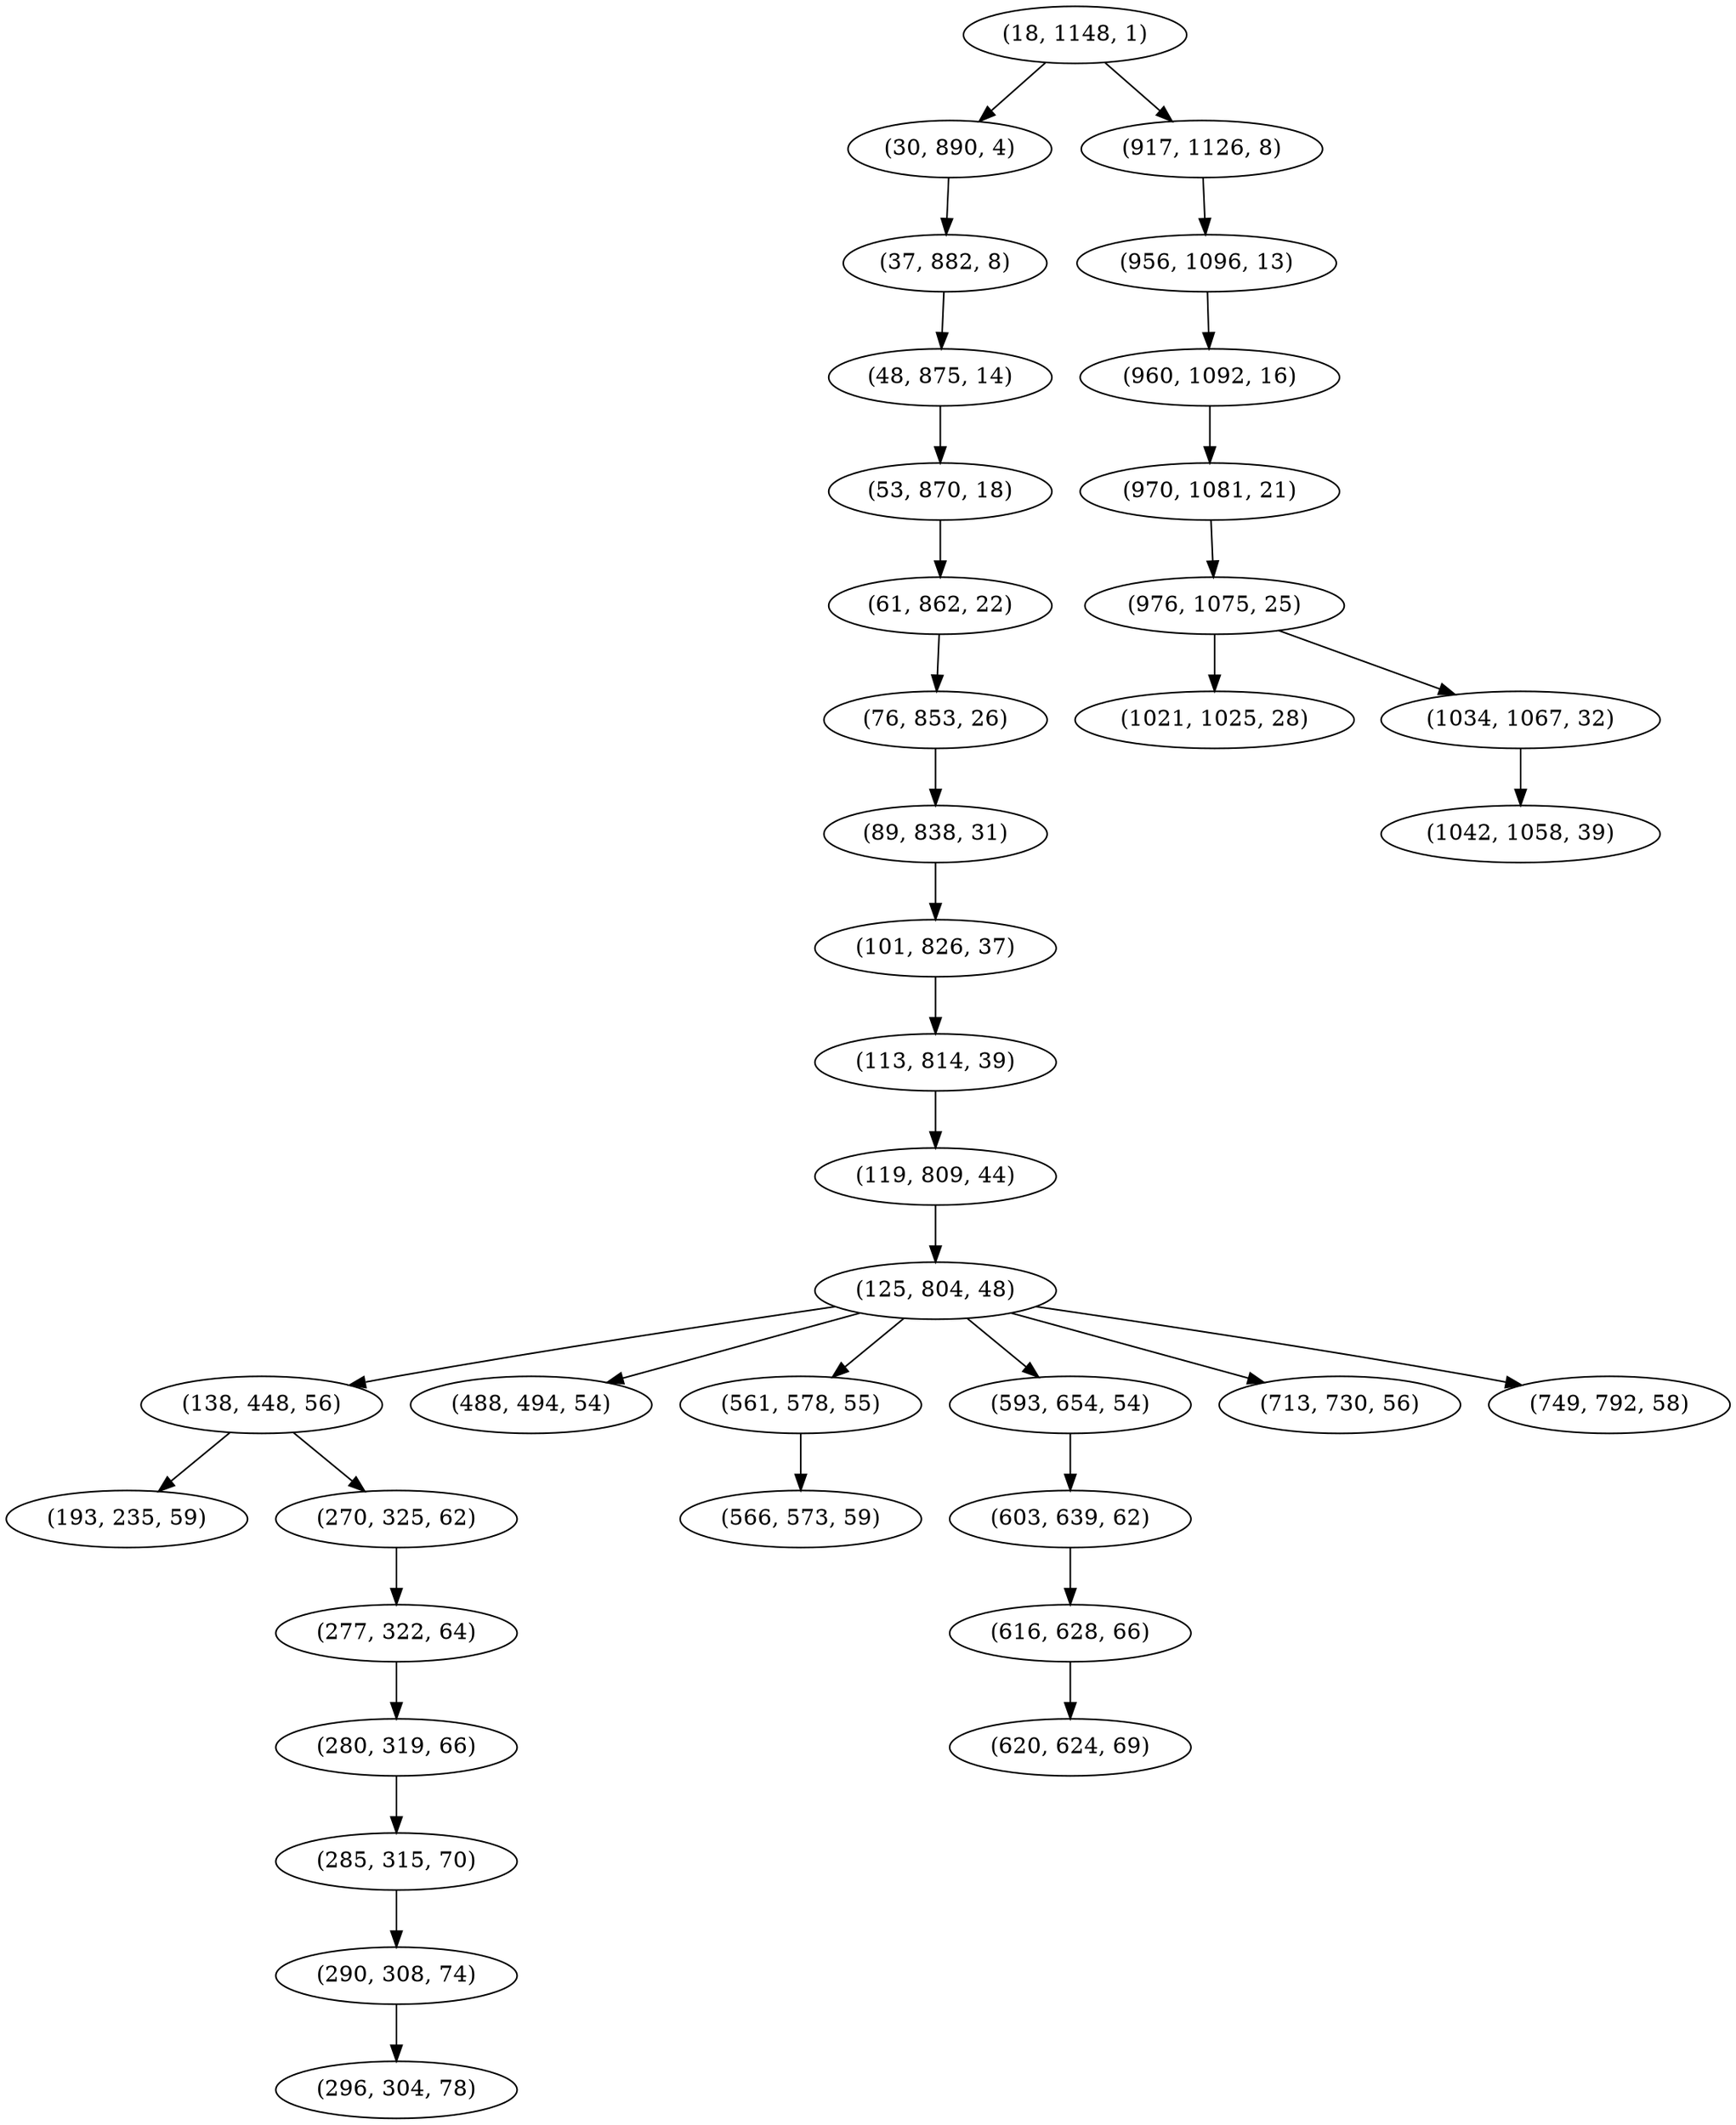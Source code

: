 digraph tree {
    "(18, 1148, 1)";
    "(30, 890, 4)";
    "(37, 882, 8)";
    "(48, 875, 14)";
    "(53, 870, 18)";
    "(61, 862, 22)";
    "(76, 853, 26)";
    "(89, 838, 31)";
    "(101, 826, 37)";
    "(113, 814, 39)";
    "(119, 809, 44)";
    "(125, 804, 48)";
    "(138, 448, 56)";
    "(193, 235, 59)";
    "(270, 325, 62)";
    "(277, 322, 64)";
    "(280, 319, 66)";
    "(285, 315, 70)";
    "(290, 308, 74)";
    "(296, 304, 78)";
    "(488, 494, 54)";
    "(561, 578, 55)";
    "(566, 573, 59)";
    "(593, 654, 54)";
    "(603, 639, 62)";
    "(616, 628, 66)";
    "(620, 624, 69)";
    "(713, 730, 56)";
    "(749, 792, 58)";
    "(917, 1126, 8)";
    "(956, 1096, 13)";
    "(960, 1092, 16)";
    "(970, 1081, 21)";
    "(976, 1075, 25)";
    "(1021, 1025, 28)";
    "(1034, 1067, 32)";
    "(1042, 1058, 39)";
    "(18, 1148, 1)" -> "(30, 890, 4)";
    "(18, 1148, 1)" -> "(917, 1126, 8)";
    "(30, 890, 4)" -> "(37, 882, 8)";
    "(37, 882, 8)" -> "(48, 875, 14)";
    "(48, 875, 14)" -> "(53, 870, 18)";
    "(53, 870, 18)" -> "(61, 862, 22)";
    "(61, 862, 22)" -> "(76, 853, 26)";
    "(76, 853, 26)" -> "(89, 838, 31)";
    "(89, 838, 31)" -> "(101, 826, 37)";
    "(101, 826, 37)" -> "(113, 814, 39)";
    "(113, 814, 39)" -> "(119, 809, 44)";
    "(119, 809, 44)" -> "(125, 804, 48)";
    "(125, 804, 48)" -> "(138, 448, 56)";
    "(125, 804, 48)" -> "(488, 494, 54)";
    "(125, 804, 48)" -> "(561, 578, 55)";
    "(125, 804, 48)" -> "(593, 654, 54)";
    "(125, 804, 48)" -> "(713, 730, 56)";
    "(125, 804, 48)" -> "(749, 792, 58)";
    "(138, 448, 56)" -> "(193, 235, 59)";
    "(138, 448, 56)" -> "(270, 325, 62)";
    "(270, 325, 62)" -> "(277, 322, 64)";
    "(277, 322, 64)" -> "(280, 319, 66)";
    "(280, 319, 66)" -> "(285, 315, 70)";
    "(285, 315, 70)" -> "(290, 308, 74)";
    "(290, 308, 74)" -> "(296, 304, 78)";
    "(561, 578, 55)" -> "(566, 573, 59)";
    "(593, 654, 54)" -> "(603, 639, 62)";
    "(603, 639, 62)" -> "(616, 628, 66)";
    "(616, 628, 66)" -> "(620, 624, 69)";
    "(917, 1126, 8)" -> "(956, 1096, 13)";
    "(956, 1096, 13)" -> "(960, 1092, 16)";
    "(960, 1092, 16)" -> "(970, 1081, 21)";
    "(970, 1081, 21)" -> "(976, 1075, 25)";
    "(976, 1075, 25)" -> "(1021, 1025, 28)";
    "(976, 1075, 25)" -> "(1034, 1067, 32)";
    "(1034, 1067, 32)" -> "(1042, 1058, 39)";
}
